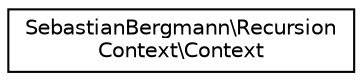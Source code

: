 digraph "Graphical Class Hierarchy"
{
  edge [fontname="Helvetica",fontsize="10",labelfontname="Helvetica",labelfontsize="10"];
  node [fontname="Helvetica",fontsize="10",shape=record];
  rankdir="LR";
  Node0 [label="SebastianBergmann\\Recursion\lContext\\Context",height=0.2,width=0.4,color="black", fillcolor="white", style="filled",URL="$classSebastianBergmann_1_1RecursionContext_1_1Context.html"];
}
